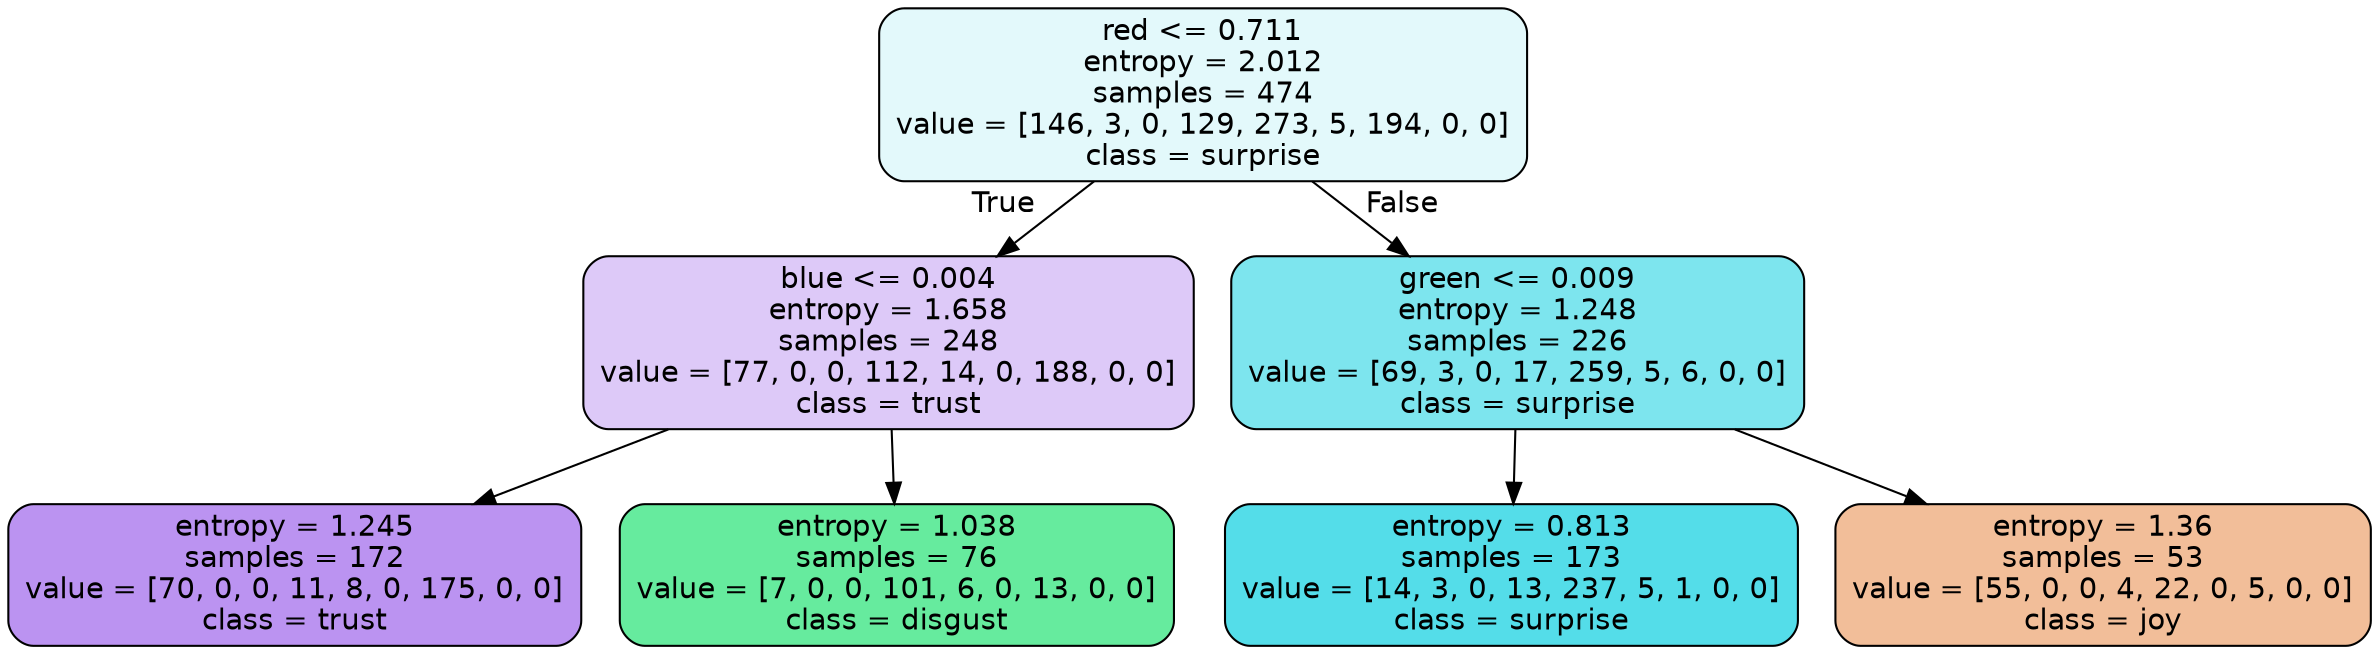 digraph Tree {
node [shape=box, style="filled, rounded", color="black", fontname=helvetica] ;
edge [fontname=helvetica] ;
0 [label="red <= 0.711\nentropy = 2.012\nsamples = 474\nvalue = [146, 3, 0, 129, 273, 5, 194, 0, 0]\nclass = surprise", fillcolor="#39d7e524"] ;
1 [label="blue <= 0.004\nentropy = 1.658\nsamples = 248\nvalue = [77, 0, 0, 112, 14, 0, 188, 0, 0]\nclass = trust", fillcolor="#8139e545"] ;
0 -> 1 [labeldistance=2.5, labelangle=45, headlabel="True"] ;
2 [label="entropy = 1.245\nsamples = 172\nvalue = [70, 0, 0, 11, 8, 0, 175, 0, 0]\nclass = trust", fillcolor="#8139e58a"] ;
1 -> 2 ;
3 [label="entropy = 1.038\nsamples = 76\nvalue = [7, 0, 0, 101, 6, 0, 13, 0, 0]\nclass = disgust", fillcolor="#39e581c5"] ;
1 -> 3 ;
4 [label="green <= 0.009\nentropy = 1.248\nsamples = 226\nvalue = [69, 3, 0, 17, 259, 5, 6, 0, 0]\nclass = surprise", fillcolor="#39d7e5a7"] ;
0 -> 4 [labeldistance=2.5, labelangle=-45, headlabel="False"] ;
5 [label="entropy = 0.813\nsamples = 173\nvalue = [14, 3, 0, 13, 237, 5, 1, 0, 0]\nclass = surprise", fillcolor="#39d7e5dc"] ;
4 -> 5 ;
6 [label="entropy = 1.36\nsamples = 53\nvalue = [55, 0, 0, 4, 22, 0, 5, 0, 0]\nclass = joy", fillcolor="#e5813983"] ;
4 -> 6 ;
}